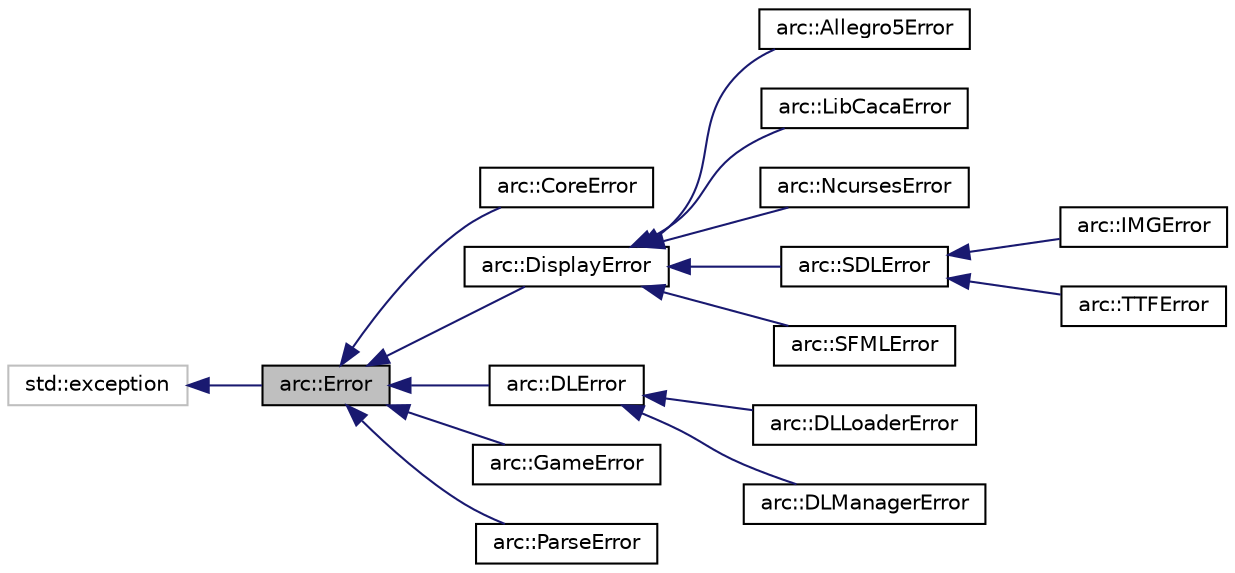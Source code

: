digraph "arc::Error"
{
 // LATEX_PDF_SIZE
  edge [fontname="Helvetica",fontsize="10",labelfontname="Helvetica",labelfontsize="10"];
  node [fontname="Helvetica",fontsize="10",shape=record];
  rankdir="LR";
  Node1 [label="arc::Error",height=0.2,width=0.4,color="black", fillcolor="grey75", style="filled", fontcolor="black",tooltip="Standard arcade error."];
  Node2 -> Node1 [dir="back",color="midnightblue",fontsize="10",style="solid",fontname="Helvetica"];
  Node2 [label="std::exception",height=0.2,width=0.4,color="grey75", fillcolor="white", style="filled",tooltip=" "];
  Node1 -> Node3 [dir="back",color="midnightblue",fontsize="10",style="solid",fontname="Helvetica"];
  Node3 [label="arc::CoreError",height=0.2,width=0.4,color="black", fillcolor="white", style="filled",URL="$classarc_1_1CoreError.html",tooltip="Errors related to arcade Core."];
  Node1 -> Node4 [dir="back",color="midnightblue",fontsize="10",style="solid",fontname="Helvetica"];
  Node4 [label="arc::DisplayError",height=0.2,width=0.4,color="black", fillcolor="white", style="filled",URL="$classarc_1_1DisplayError.html",tooltip="Errors related to display libraries."];
  Node4 -> Node5 [dir="back",color="midnightblue",fontsize="10",style="solid",fontname="Helvetica"];
  Node5 [label="arc::Allegro5Error",height=0.2,width=0.4,color="black", fillcolor="white", style="filled",URL="$classarc_1_1Allegro5Error.html",tooltip="Errors related to Allegro5 display library."];
  Node4 -> Node6 [dir="back",color="midnightblue",fontsize="10",style="solid",fontname="Helvetica"];
  Node6 [label="arc::LibCacaError",height=0.2,width=0.4,color="black", fillcolor="white", style="filled",URL="$classarc_1_1LibCacaError.html",tooltip=" "];
  Node4 -> Node7 [dir="back",color="midnightblue",fontsize="10",style="solid",fontname="Helvetica"];
  Node7 [label="arc::NcursesError",height=0.2,width=0.4,color="black", fillcolor="white", style="filled",URL="$classarc_1_1NcursesError.html",tooltip="Errors related to Ncurses display library."];
  Node4 -> Node8 [dir="back",color="midnightblue",fontsize="10",style="solid",fontname="Helvetica"];
  Node8 [label="arc::SDLError",height=0.2,width=0.4,color="black", fillcolor="white", style="filled",URL="$classarc_1_1SDLError.html",tooltip="Errors related to SDL2 display library."];
  Node8 -> Node9 [dir="back",color="midnightblue",fontsize="10",style="solid",fontname="Helvetica"];
  Node9 [label="arc::IMGError",height=0.2,width=0.4,color="black", fillcolor="white", style="filled",URL="$classarc_1_1IMGError.html",tooltip="Errors related to SDL2 Image module."];
  Node8 -> Node10 [dir="back",color="midnightblue",fontsize="10",style="solid",fontname="Helvetica"];
  Node10 [label="arc::TTFError",height=0.2,width=0.4,color="black", fillcolor="white", style="filled",URL="$classarc_1_1TTFError.html",tooltip="Errors related to SDL2 TTF module."];
  Node4 -> Node11 [dir="back",color="midnightblue",fontsize="10",style="solid",fontname="Helvetica"];
  Node11 [label="arc::SFMLError",height=0.2,width=0.4,color="black", fillcolor="white", style="filled",URL="$classarc_1_1SFMLError.html",tooltip="Errors related to SFML display library."];
  Node1 -> Node12 [dir="back",color="midnightblue",fontsize="10",style="solid",fontname="Helvetica"];
  Node12 [label="arc::DLError",height=0.2,width=0.4,color="black", fillcolor="white", style="filled",URL="$classarc_1_1DLError.html",tooltip="Errors related to dynamic libraries."];
  Node12 -> Node13 [dir="back",color="midnightblue",fontsize="10",style="solid",fontname="Helvetica"];
  Node13 [label="arc::DLLoaderError",height=0.2,width=0.4,color="black", fillcolor="white", style="filled",URL="$classarc_1_1DLLoaderError.html",tooltip="Errors related to loading dynamic libraries."];
  Node12 -> Node14 [dir="back",color="midnightblue",fontsize="10",style="solid",fontname="Helvetica"];
  Node14 [label="arc::DLManagerError",height=0.2,width=0.4,color="black", fillcolor="white", style="filled",URL="$classarc_1_1DLManagerError.html",tooltip="Errors related to managing dynamic libraries."];
  Node1 -> Node15 [dir="back",color="midnightblue",fontsize="10",style="solid",fontname="Helvetica"];
  Node15 [label="arc::GameError",height=0.2,width=0.4,color="black", fillcolor="white", style="filled",URL="$classarc_1_1GameError.html",tooltip="Errors related to game libraries."];
  Node1 -> Node16 [dir="back",color="midnightblue",fontsize="10",style="solid",fontname="Helvetica"];
  Node16 [label="arc::ParseError",height=0.2,width=0.4,color="black", fillcolor="white", style="filled",URL="$classarc_1_1ParseError.html",tooltip="Errors related to parsing."];
}
